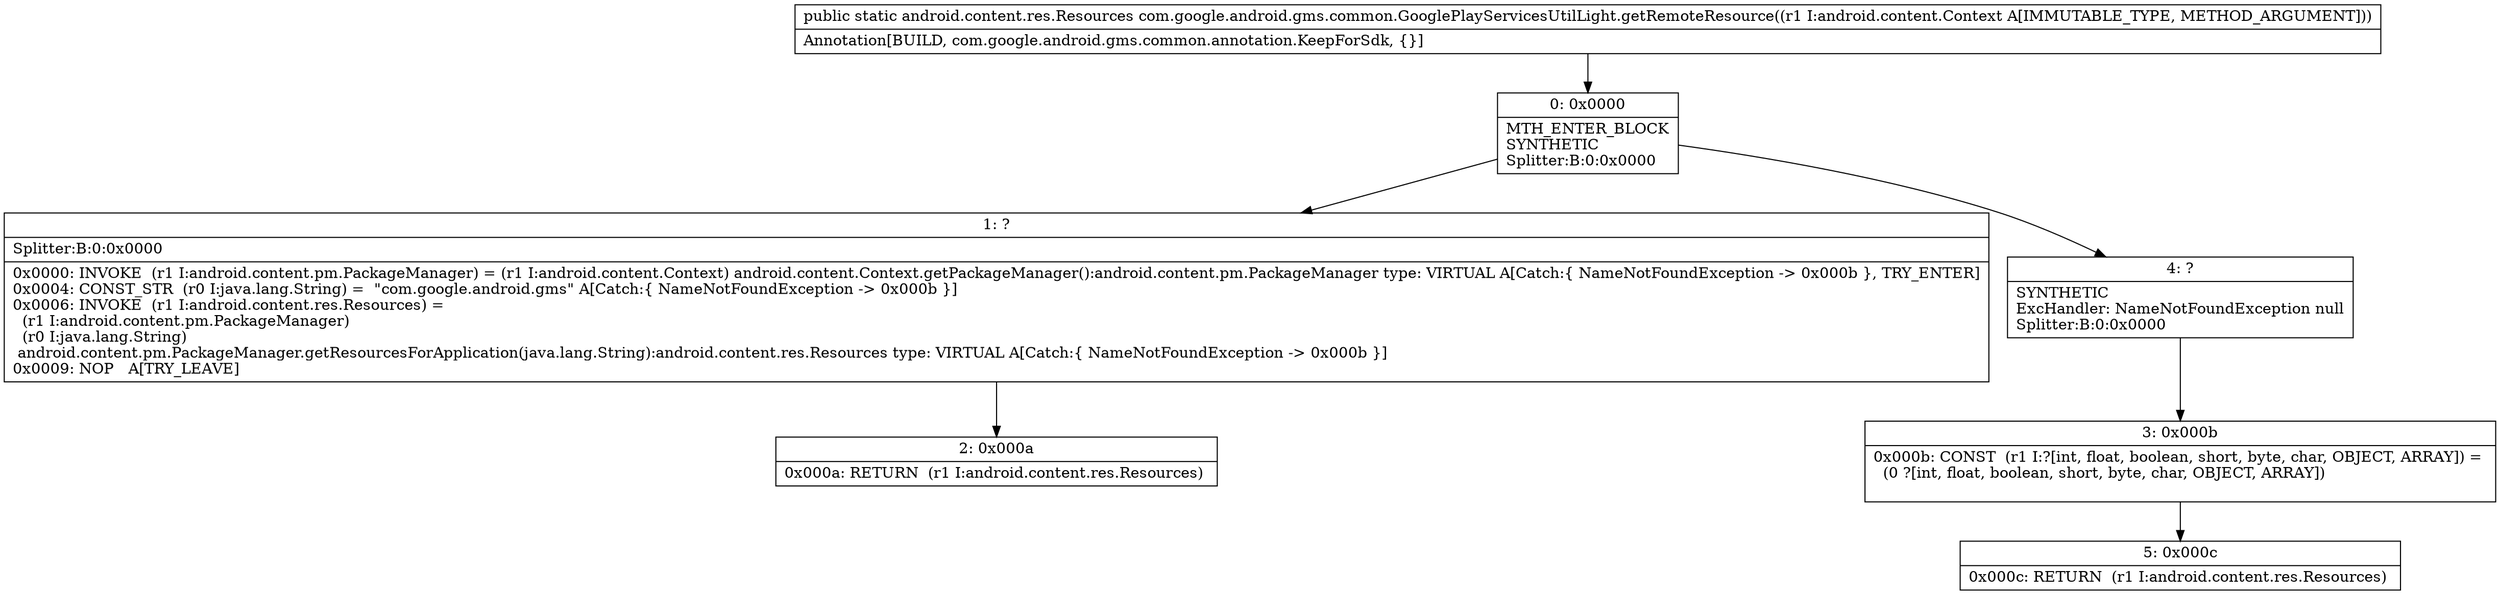 digraph "CFG forcom.google.android.gms.common.GooglePlayServicesUtilLight.getRemoteResource(Landroid\/content\/Context;)Landroid\/content\/res\/Resources;" {
Node_0 [shape=record,label="{0\:\ 0x0000|MTH_ENTER_BLOCK\lSYNTHETIC\lSplitter:B:0:0x0000\l}"];
Node_1 [shape=record,label="{1\:\ ?|Splitter:B:0:0x0000\l|0x0000: INVOKE  (r1 I:android.content.pm.PackageManager) = (r1 I:android.content.Context) android.content.Context.getPackageManager():android.content.pm.PackageManager type: VIRTUAL A[Catch:\{ NameNotFoundException \-\> 0x000b \}, TRY_ENTER]\l0x0004: CONST_STR  (r0 I:java.lang.String) =  \"com.google.android.gms\" A[Catch:\{ NameNotFoundException \-\> 0x000b \}]\l0x0006: INVOKE  (r1 I:android.content.res.Resources) = \l  (r1 I:android.content.pm.PackageManager)\l  (r0 I:java.lang.String)\l android.content.pm.PackageManager.getResourcesForApplication(java.lang.String):android.content.res.Resources type: VIRTUAL A[Catch:\{ NameNotFoundException \-\> 0x000b \}]\l0x0009: NOP   A[TRY_LEAVE]\l}"];
Node_2 [shape=record,label="{2\:\ 0x000a|0x000a: RETURN  (r1 I:android.content.res.Resources) \l}"];
Node_3 [shape=record,label="{3\:\ 0x000b|0x000b: CONST  (r1 I:?[int, float, boolean, short, byte, char, OBJECT, ARRAY]) = \l  (0 ?[int, float, boolean, short, byte, char, OBJECT, ARRAY])\l \l}"];
Node_4 [shape=record,label="{4\:\ ?|SYNTHETIC\lExcHandler: NameNotFoundException null\lSplitter:B:0:0x0000\l}"];
Node_5 [shape=record,label="{5\:\ 0x000c|0x000c: RETURN  (r1 I:android.content.res.Resources) \l}"];
MethodNode[shape=record,label="{public static android.content.res.Resources com.google.android.gms.common.GooglePlayServicesUtilLight.getRemoteResource((r1 I:android.content.Context A[IMMUTABLE_TYPE, METHOD_ARGUMENT]))  | Annotation[BUILD, com.google.android.gms.common.annotation.KeepForSdk, \{\}]\l}"];
MethodNode -> Node_0;
Node_0 -> Node_1;
Node_0 -> Node_4;
Node_1 -> Node_2;
Node_3 -> Node_5;
Node_4 -> Node_3;
}

